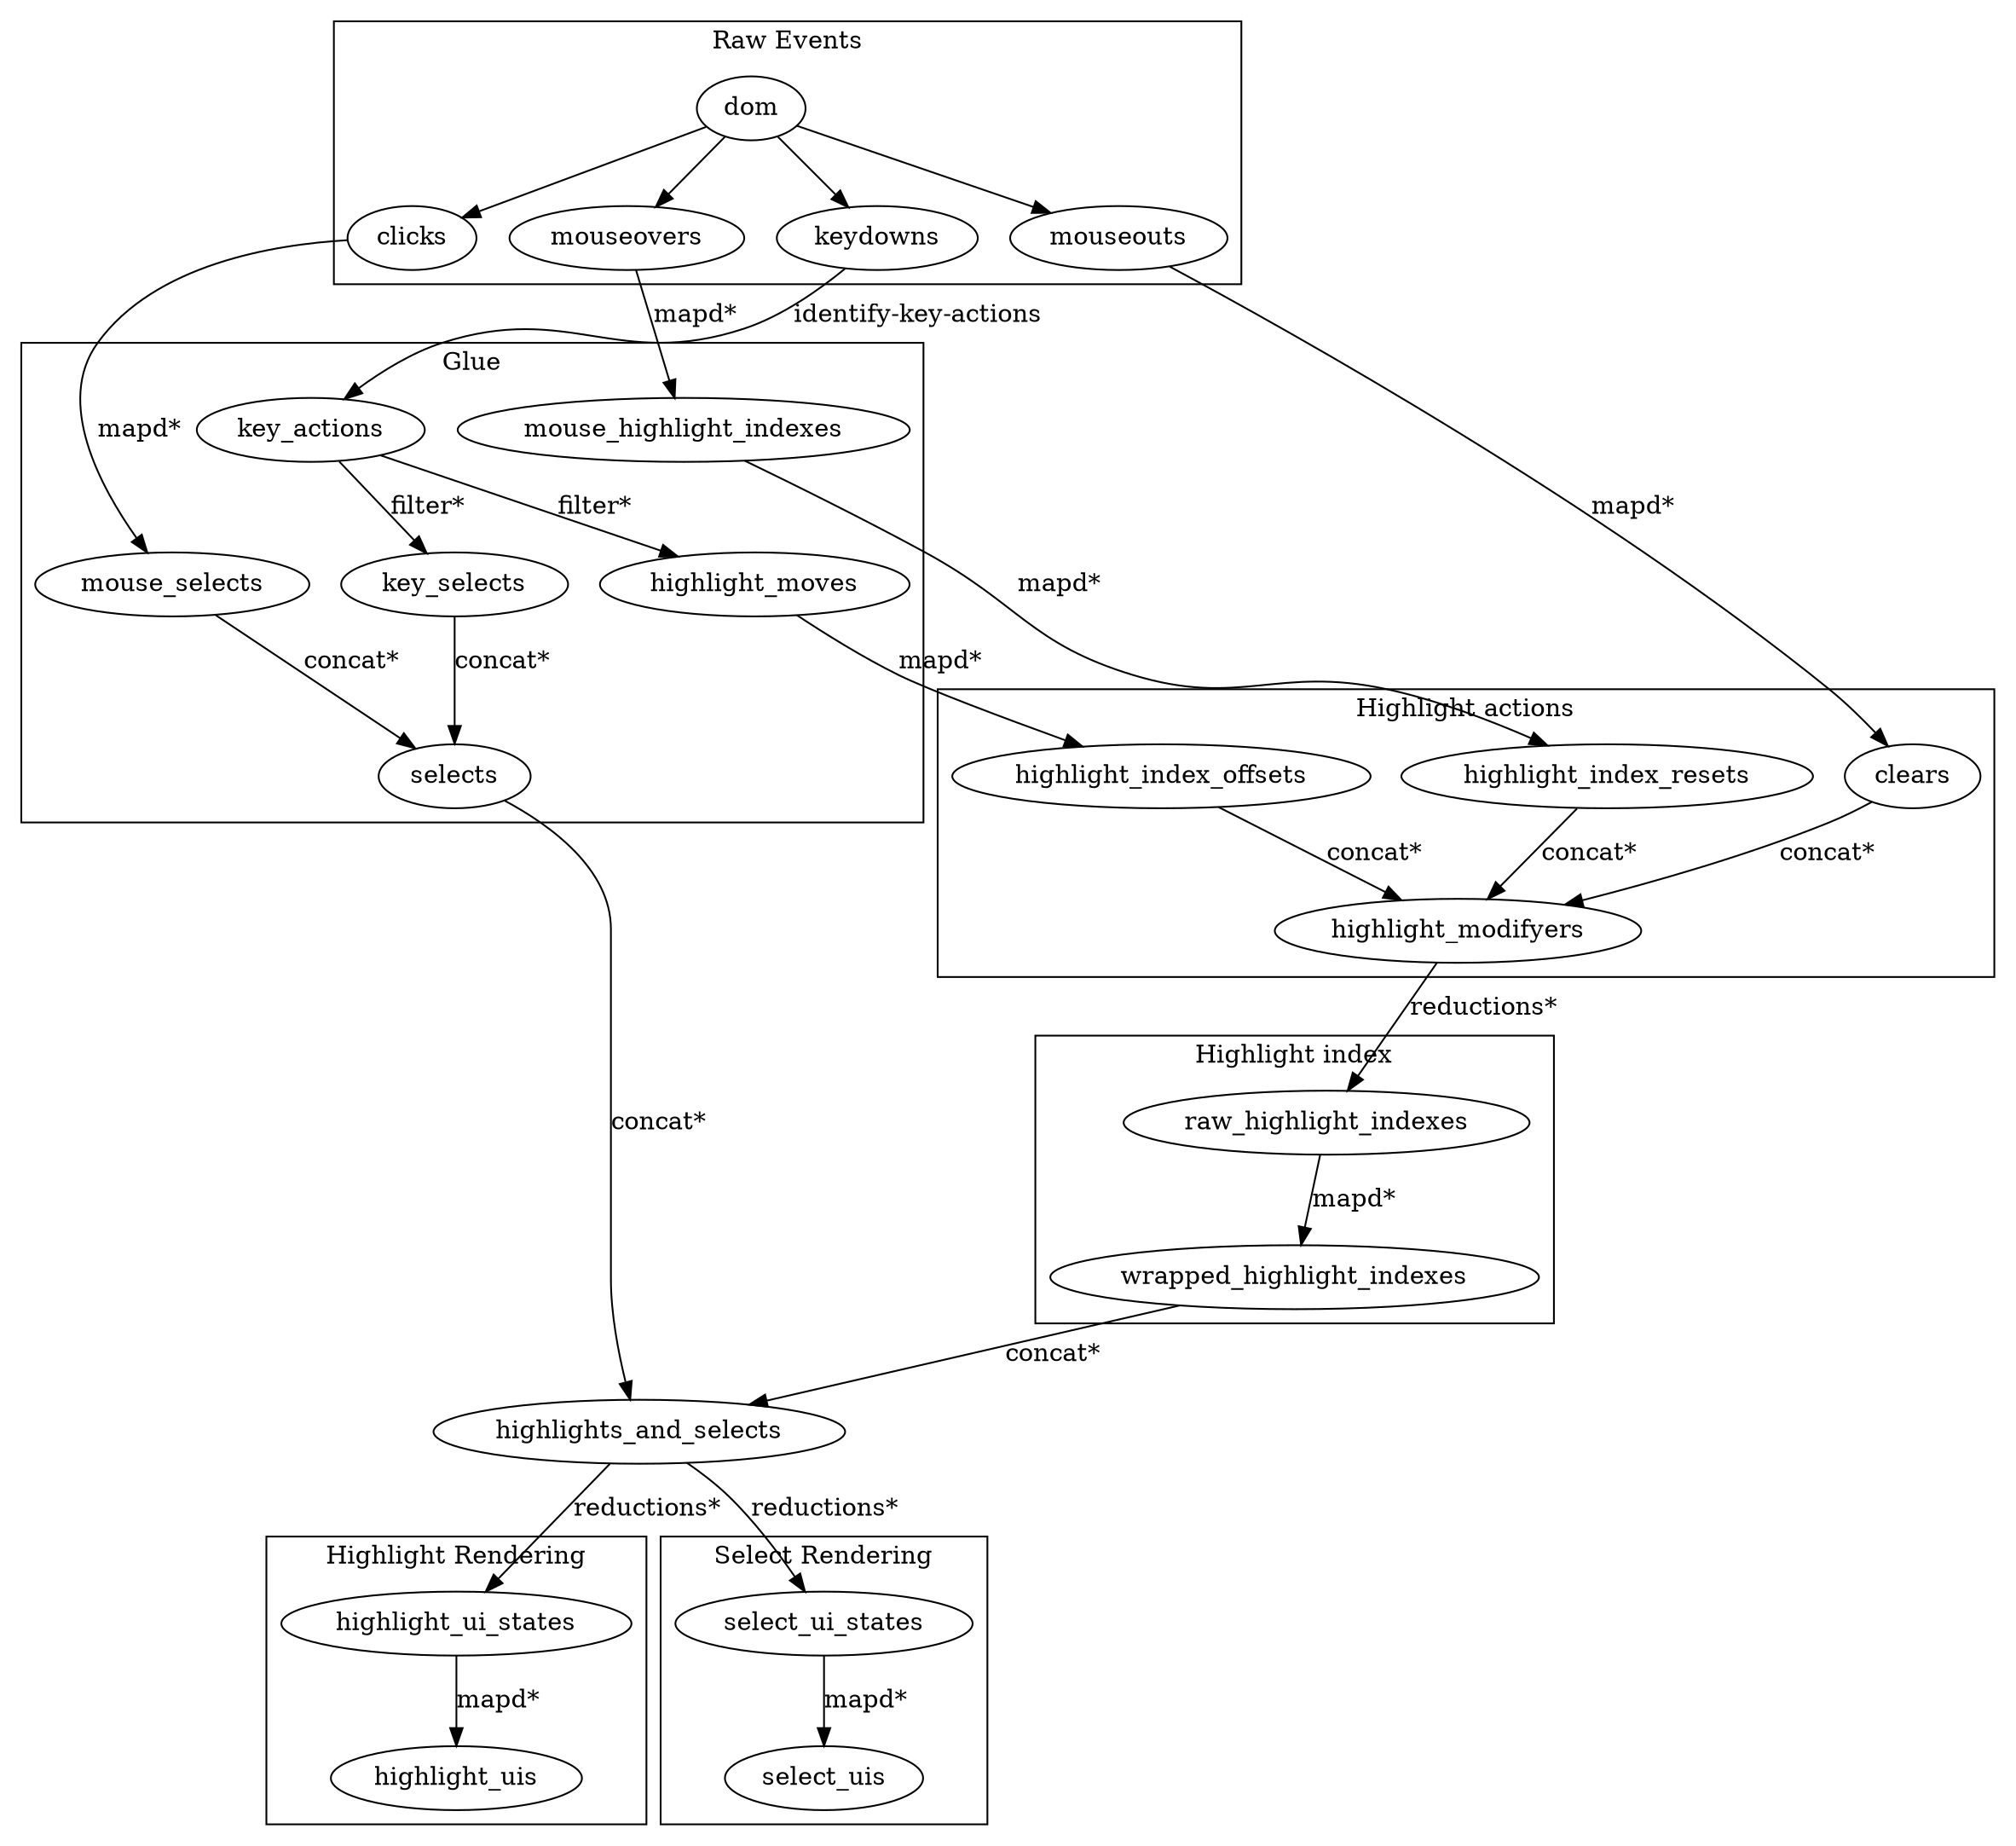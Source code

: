 digraph {
  subgraph cluster_raw_events {
    label = "Raw Events"

    dom
    mouseovers
    keydowns
    mouseouts
    clicks
  }

  subgraph cluster_highlight_index {
    label = "Highlight index"

    raw_highlight_indexes
    wrapped_highlight_indexes
  }

  subgraph cluster_glue {
    label = "Glue"

    key_actions
    mouse_highlight_indexes
    key_selects
    mouse_selects
    selects
    highlight_moves
  }

  subgraph cluster_highlight_actions {
    label = "Highlight actions"

    highlight_index_resets
    highlight_index_offsets
    highlight_modifyers
    clears
  }

  subgraph cluster_highlight_rendering {
    label = "Highlight Rendering"

    highlight_ui_states
    highlight_uis
  }

  subgraph cluster_select_rendering {
    label = "Select Rendering"

    select_ui_states
    select_uis
  }

  dom                       -> keydowns
  dom                       -> mouseovers
  dom                       -> mouseouts
  dom                       -> clicks

  keydowns                  -> key_actions [label="identify-key-actions"]
  key_actions               -> key_selects [label="filter*"]
  clicks                    -> mouse_selects [label="mapd*"]
  key_selects               -> selects [label="concat*"]
  mouse_selects             -> selects [label="concat*"]
  key_actions               -> highlight_moves [label="filter*"]
  mouseouts                 -> clears [label="mapd*"]

  highlight_moves           -> highlight_index_offsets [label="mapd*"] 
  mouseovers                -> mouse_highlight_indexes [label="mapd*"]
  mouse_highlight_indexes   -> highlight_index_resets [label="mapd*"]

  clears                    -> highlight_modifyers [label="concat*"]
  highlight_index_offsets   -> highlight_modifyers [label="concat*"]
  highlight_index_resets    -> highlight_modifyers [label="concat*"]
  highlight_modifyers       -> raw_highlight_indexes [label="reductions*"]
  raw_highlight_indexes     -> wrapped_highlight_indexes [label="mapd*"]

  wrapped_highlight_indexes -> highlights_and_selects [label="concat*"]
  selects                   -> highlights_and_selects [label="concat*"]

  highlights_and_selects    -> highlight_ui_states [label="reductions*"]
  highlight_ui_states       -> highlight_uis [label="mapd*"]

  highlights_and_selects    -> select_ui_states [label="reductions*"]
  select_ui_states          -> select_uis [label="mapd*"]
}
